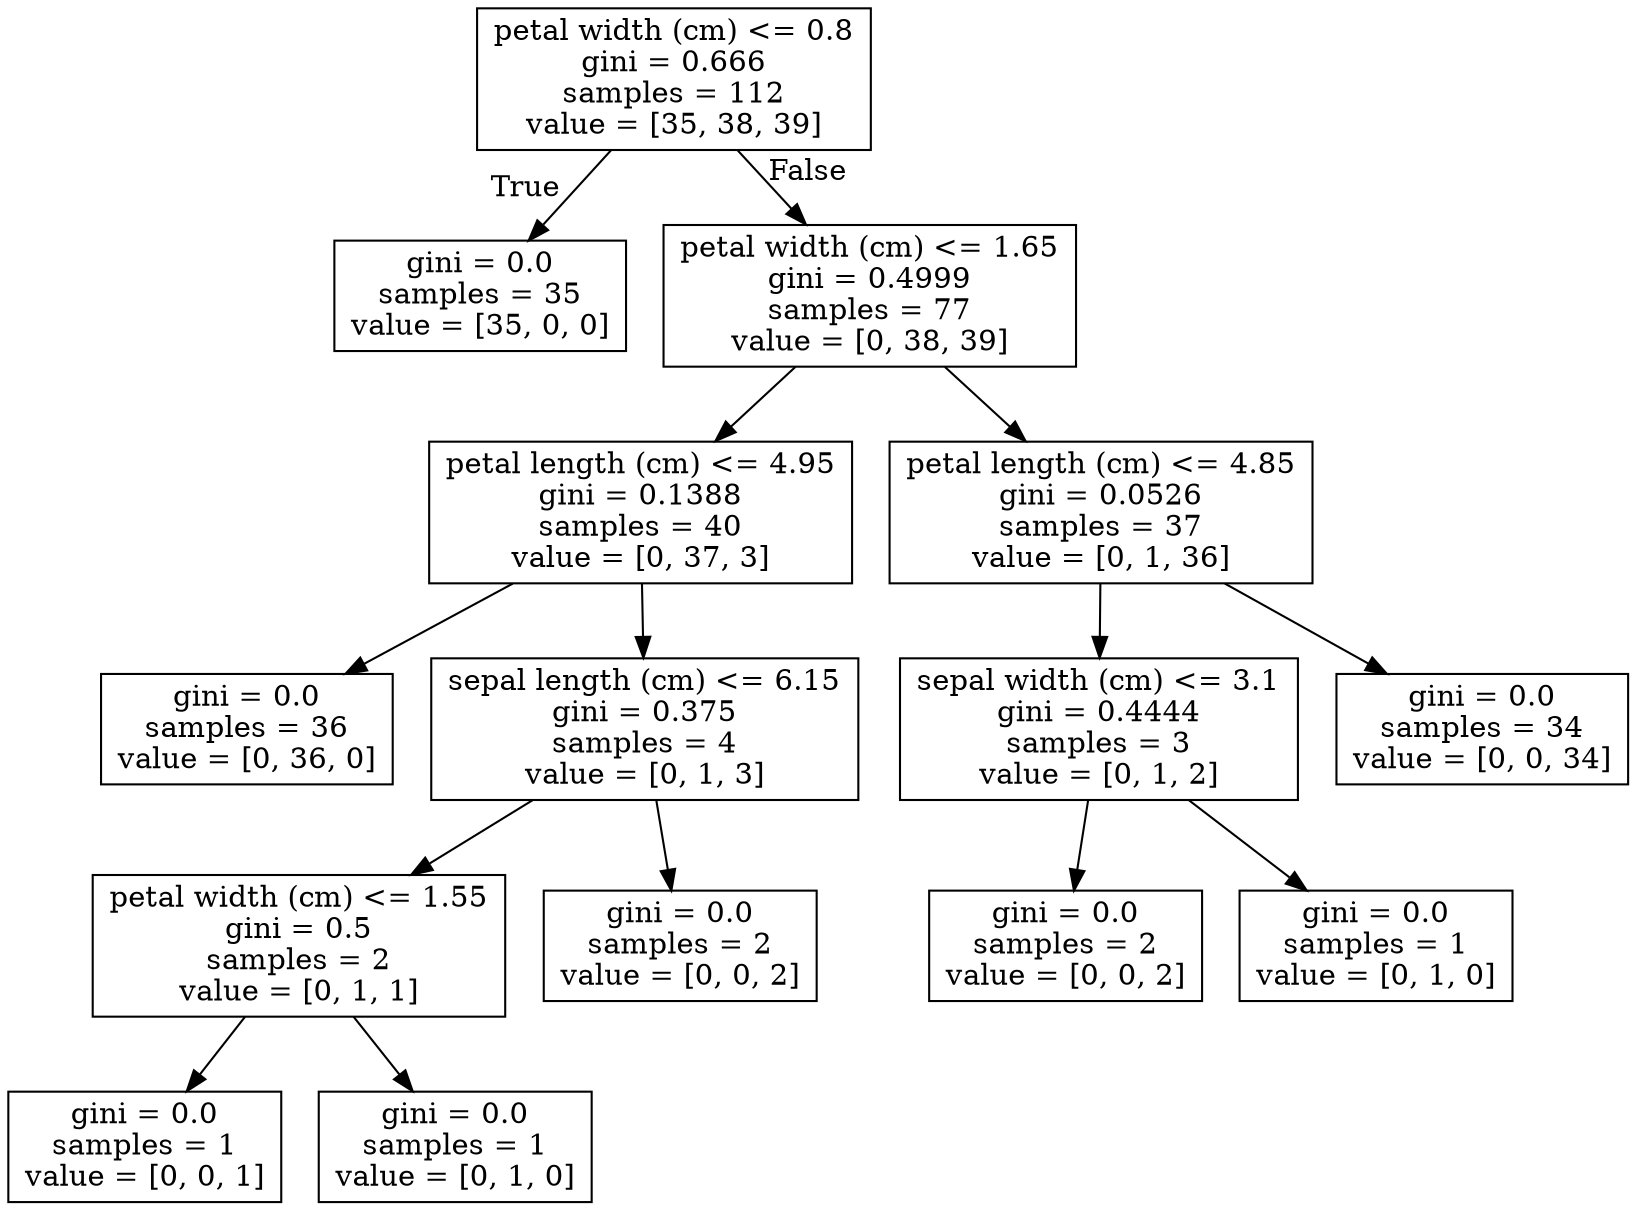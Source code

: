 digraph Tree {
node [shape=box] ;
0 [label="petal width (cm) <= 0.8\ngini = 0.666\nsamples = 112\nvalue = [35, 38, 39]"] ;
1 [label="gini = 0.0\nsamples = 35\nvalue = [35, 0, 0]"] ;
0 -> 1 [labeldistance=2.5, labelangle=45, headlabel="True"] ;
2 [label="petal width (cm) <= 1.65\ngini = 0.4999\nsamples = 77\nvalue = [0, 38, 39]"] ;
0 -> 2 [labeldistance=2.5, labelangle=-45, headlabel="False"] ;
3 [label="petal length (cm) <= 4.95\ngini = 0.1388\nsamples = 40\nvalue = [0, 37, 3]"] ;
2 -> 3 ;
4 [label="gini = 0.0\nsamples = 36\nvalue = [0, 36, 0]"] ;
3 -> 4 ;
5 [label="sepal length (cm) <= 6.15\ngini = 0.375\nsamples = 4\nvalue = [0, 1, 3]"] ;
3 -> 5 ;
6 [label="petal width (cm) <= 1.55\ngini = 0.5\nsamples = 2\nvalue = [0, 1, 1]"] ;
5 -> 6 ;
7 [label="gini = 0.0\nsamples = 1\nvalue = [0, 0, 1]"] ;
6 -> 7 ;
8 [label="gini = 0.0\nsamples = 1\nvalue = [0, 1, 0]"] ;
6 -> 8 ;
9 [label="gini = 0.0\nsamples = 2\nvalue = [0, 0, 2]"] ;
5 -> 9 ;
10 [label="petal length (cm) <= 4.85\ngini = 0.0526\nsamples = 37\nvalue = [0, 1, 36]"] ;
2 -> 10 ;
11 [label="sepal width (cm) <= 3.1\ngini = 0.4444\nsamples = 3\nvalue = [0, 1, 2]"] ;
10 -> 11 ;
12 [label="gini = 0.0\nsamples = 2\nvalue = [0, 0, 2]"] ;
11 -> 12 ;
13 [label="gini = 0.0\nsamples = 1\nvalue = [0, 1, 0]"] ;
11 -> 13 ;
14 [label="gini = 0.0\nsamples = 34\nvalue = [0, 0, 34]"] ;
10 -> 14 ;
}